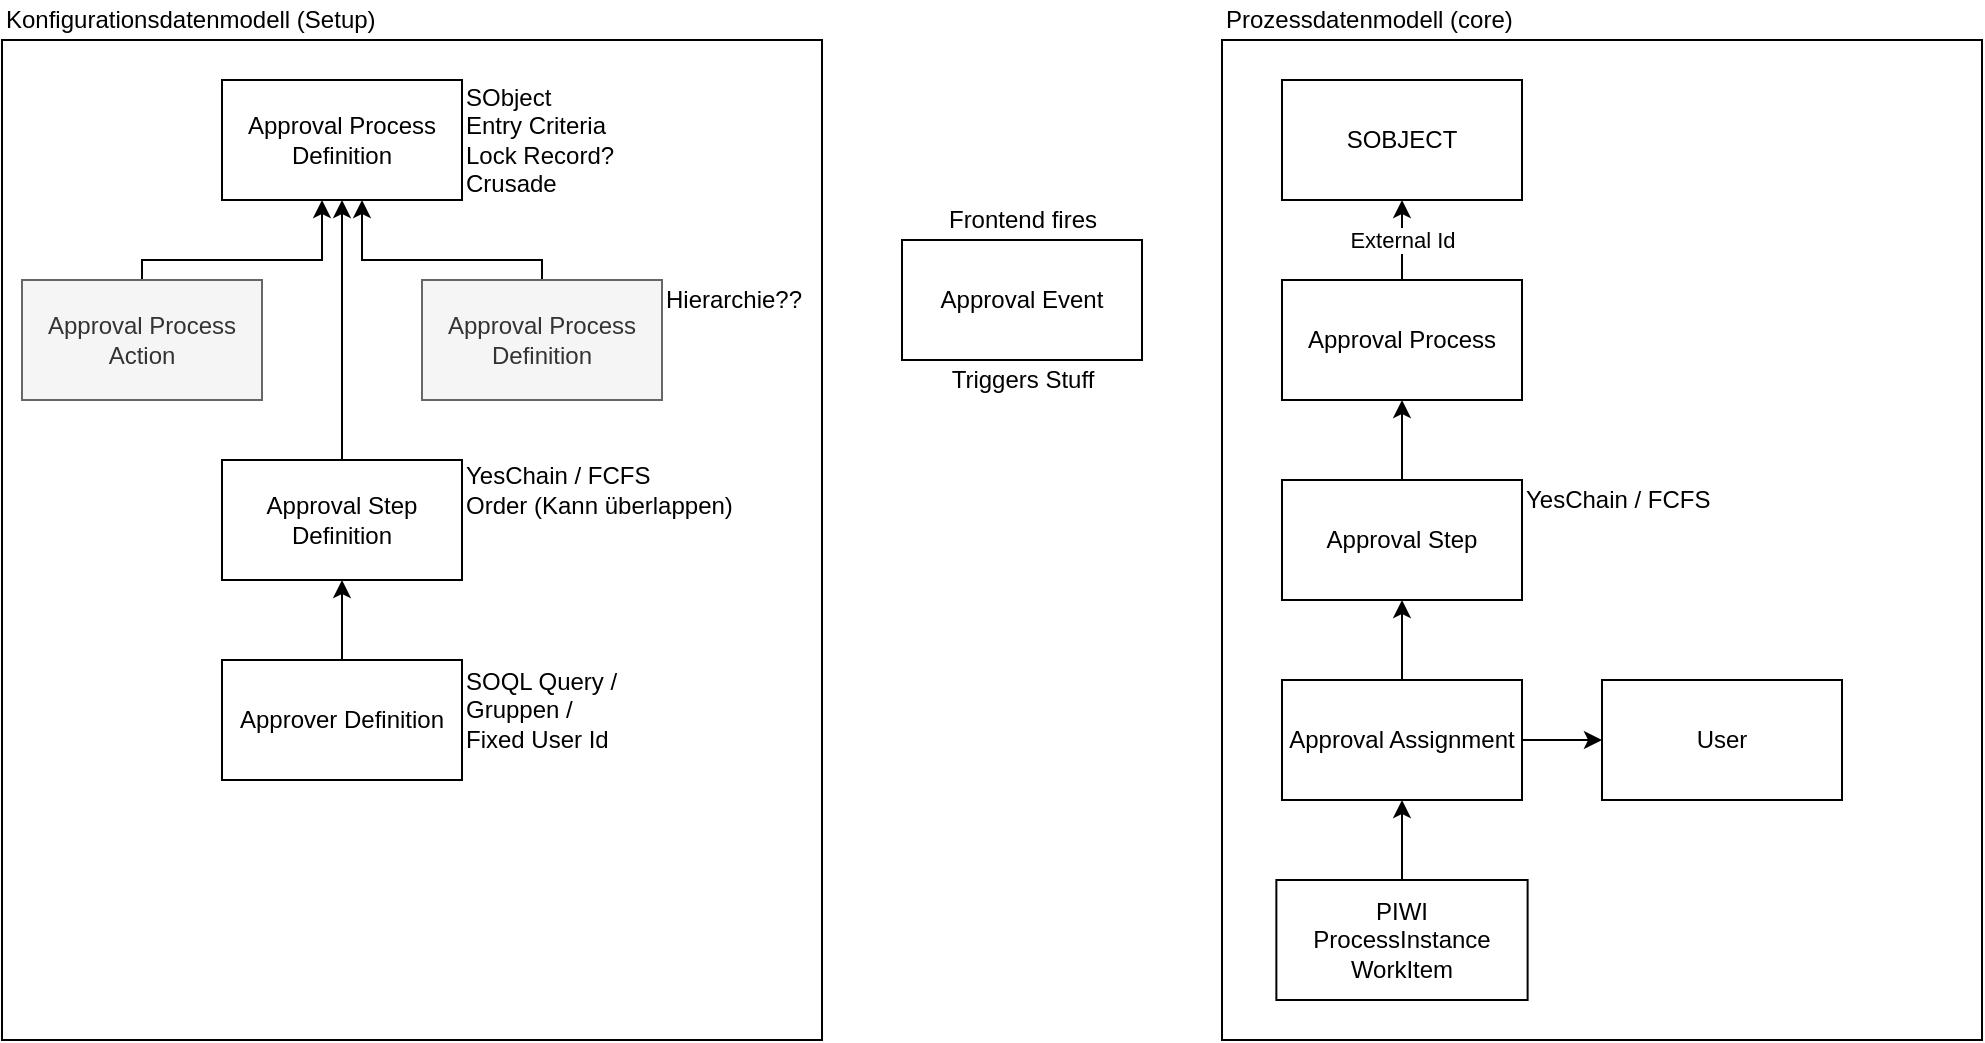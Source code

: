 <mxfile version="19.0.3" type="device"><diagram id="2nhBz_LfErKJDgaFZ59O" name="Seite-1"><mxGraphModel dx="1485" dy="661" grid="1" gridSize="10" guides="1" tooltips="1" connect="1" arrows="1" fold="1" page="1" pageScale="1" pageWidth="827" pageHeight="1169" math="0" shadow="0"><root><mxCell id="0"/><mxCell id="1" parent="0"/><mxCell id="zDmpGKdKntxyvoAjg-5P-36" value="" style="rounded=0;whiteSpace=wrap;html=1;fillColor=none;" vertex="1" parent="1"><mxGeometry x="-360" y="80" width="410" height="500" as="geometry"/></mxCell><mxCell id="zDmpGKdKntxyvoAjg-5P-19" value="" style="rounded=0;whiteSpace=wrap;html=1;fillColor=none;" vertex="1" parent="1"><mxGeometry x="250" y="80" width="380" height="500" as="geometry"/></mxCell><mxCell id="zDmpGKdKntxyvoAjg-5P-3" value="SOBJECT" style="rounded=0;whiteSpace=wrap;html=1;" vertex="1" parent="1"><mxGeometry x="280" y="100" width="120" height="60" as="geometry"/></mxCell><mxCell id="zDmpGKdKntxyvoAjg-5P-5" value="External Id" style="edgeStyle=orthogonalEdgeStyle;rounded=0;orthogonalLoop=1;jettySize=auto;html=1;entryX=0.5;entryY=1;entryDx=0;entryDy=0;" edge="1" parent="1" source="zDmpGKdKntxyvoAjg-5P-4" target="zDmpGKdKntxyvoAjg-5P-3"><mxGeometry relative="1" as="geometry"/></mxCell><mxCell id="zDmpGKdKntxyvoAjg-5P-4" value="Approval Process" style="rounded=0;whiteSpace=wrap;html=1;" vertex="1" parent="1"><mxGeometry x="280" y="200" width="120" height="60" as="geometry"/></mxCell><mxCell id="zDmpGKdKntxyvoAjg-5P-8" style="edgeStyle=orthogonalEdgeStyle;rounded=0;orthogonalLoop=1;jettySize=auto;html=1;entryX=0.5;entryY=1;entryDx=0;entryDy=0;" edge="1" parent="1" source="zDmpGKdKntxyvoAjg-5P-6" target="zDmpGKdKntxyvoAjg-5P-4"><mxGeometry relative="1" as="geometry"/></mxCell><mxCell id="zDmpGKdKntxyvoAjg-5P-6" value="Approval Step" style="rounded=0;whiteSpace=wrap;html=1;" vertex="1" parent="1"><mxGeometry x="280" y="300" width="120" height="60" as="geometry"/></mxCell><mxCell id="zDmpGKdKntxyvoAjg-5P-10" style="edgeStyle=orthogonalEdgeStyle;rounded=0;orthogonalLoop=1;jettySize=auto;html=1;entryX=0.5;entryY=1;entryDx=0;entryDy=0;" edge="1" parent="1" source="zDmpGKdKntxyvoAjg-5P-9" target="zDmpGKdKntxyvoAjg-5P-6"><mxGeometry relative="1" as="geometry"/></mxCell><mxCell id="zDmpGKdKntxyvoAjg-5P-12" value="" style="edgeStyle=orthogonalEdgeStyle;rounded=0;orthogonalLoop=1;jettySize=auto;html=1;" edge="1" parent="1" source="zDmpGKdKntxyvoAjg-5P-9" target="zDmpGKdKntxyvoAjg-5P-11"><mxGeometry relative="1" as="geometry"/></mxCell><mxCell id="zDmpGKdKntxyvoAjg-5P-9" value="Approval Assignment" style="rounded=0;whiteSpace=wrap;html=1;" vertex="1" parent="1"><mxGeometry x="280" y="400" width="120" height="60" as="geometry"/></mxCell><mxCell id="zDmpGKdKntxyvoAjg-5P-11" value="User" style="rounded=0;whiteSpace=wrap;html=1;" vertex="1" parent="1"><mxGeometry x="440" y="400" width="120" height="60" as="geometry"/></mxCell><mxCell id="zDmpGKdKntxyvoAjg-5P-13" value="YesChain / FCFS" style="text;html=1;align=left;verticalAlign=middle;resizable=0;points=[];autosize=1;strokeColor=none;fillColor=none;" vertex="1" parent="1"><mxGeometry x="400" y="300" width="110" height="20" as="geometry"/></mxCell><mxCell id="zDmpGKdKntxyvoAjg-5P-17" style="edgeStyle=orthogonalEdgeStyle;rounded=0;orthogonalLoop=1;jettySize=auto;html=1;entryX=0.5;entryY=1;entryDx=0;entryDy=0;" edge="1" parent="1" source="zDmpGKdKntxyvoAjg-5P-16" target="zDmpGKdKntxyvoAjg-5P-9"><mxGeometry relative="1" as="geometry"/></mxCell><mxCell id="zDmpGKdKntxyvoAjg-5P-16" value="PIWI&lt;br&gt;ProcessInstance&lt;br&gt;WorkItem" style="rounded=0;whiteSpace=wrap;html=1;" vertex="1" parent="1"><mxGeometry x="277.18" y="500" width="125.63" height="60" as="geometry"/></mxCell><mxCell id="zDmpGKdKntxyvoAjg-5P-18" value="Approval Process Definition" style="rounded=0;whiteSpace=wrap;html=1;" vertex="1" parent="1"><mxGeometry x="-250" y="100" width="120" height="60" as="geometry"/></mxCell><mxCell id="zDmpGKdKntxyvoAjg-5P-20" value="Prozessdatenmodell (core)" style="text;html=1;align=left;verticalAlign=middle;resizable=0;points=[];autosize=1;strokeColor=none;fillColor=none;" vertex="1" parent="1"><mxGeometry x="250" y="60" width="160" height="20" as="geometry"/></mxCell><mxCell id="zDmpGKdKntxyvoAjg-5P-22" style="edgeStyle=orthogonalEdgeStyle;rounded=0;orthogonalLoop=1;jettySize=auto;html=1;" edge="1" parent="1" source="zDmpGKdKntxyvoAjg-5P-21"><mxGeometry relative="1" as="geometry"><mxPoint x="-180" y="160" as="targetPoint"/><Array as="points"><mxPoint x="-180" y="190"/><mxPoint x="-180" y="160"/></Array></mxGeometry></mxCell><mxCell id="zDmpGKdKntxyvoAjg-5P-21" value="Approval Process Definition" style="rounded=0;whiteSpace=wrap;html=1;fillColor=#f5f5f5;fontColor=#333333;strokeColor=#666666;" vertex="1" parent="1"><mxGeometry x="-150" y="200" width="120" height="60" as="geometry"/></mxCell><mxCell id="zDmpGKdKntxyvoAjg-5P-23" value="Hierarchie??" style="text;html=1;align=left;verticalAlign=middle;resizable=0;points=[];autosize=1;strokeColor=none;fillColor=none;" vertex="1" parent="1"><mxGeometry x="-30" y="200" width="80" height="20" as="geometry"/></mxCell><mxCell id="zDmpGKdKntxyvoAjg-5P-26" style="edgeStyle=orthogonalEdgeStyle;rounded=0;orthogonalLoop=1;jettySize=auto;html=1;" edge="1" parent="1" source="zDmpGKdKntxyvoAjg-5P-24" target="zDmpGKdKntxyvoAjg-5P-18"><mxGeometry relative="1" as="geometry"/></mxCell><mxCell id="zDmpGKdKntxyvoAjg-5P-24" value="Approval Step Definition" style="rounded=0;whiteSpace=wrap;html=1;" vertex="1" parent="1"><mxGeometry x="-250" y="290" width="120" height="60" as="geometry"/></mxCell><mxCell id="zDmpGKdKntxyvoAjg-5P-25" value="SObject&lt;br&gt;Entry Criteria&lt;br&gt;Lock Record?&lt;br&gt;Crusade" style="text;html=1;align=left;verticalAlign=middle;resizable=0;points=[];autosize=1;strokeColor=none;fillColor=none;" vertex="1" parent="1"><mxGeometry x="-130" y="100" width="90" height="60" as="geometry"/></mxCell><mxCell id="zDmpGKdKntxyvoAjg-5P-27" value="YesChain / FCFS&lt;br&gt;Order (Kann überlappen)" style="text;html=1;align=left;verticalAlign=middle;resizable=0;points=[];autosize=1;strokeColor=none;fillColor=none;" vertex="1" parent="1"><mxGeometry x="-130" y="290" width="150" height="30" as="geometry"/></mxCell><mxCell id="zDmpGKdKntxyvoAjg-5P-29" style="edgeStyle=orthogonalEdgeStyle;rounded=0;orthogonalLoop=1;jettySize=auto;html=1;" edge="1" parent="1" source="zDmpGKdKntxyvoAjg-5P-28"><mxGeometry relative="1" as="geometry"><mxPoint x="-200" y="160" as="targetPoint"/><Array as="points"><mxPoint x="-200" y="190"/><mxPoint x="-200" y="160"/></Array></mxGeometry></mxCell><mxCell id="zDmpGKdKntxyvoAjg-5P-28" value="Approval Process Action" style="rounded=0;whiteSpace=wrap;html=1;fillColor=#f5f5f5;fontColor=#333333;strokeColor=#666666;" vertex="1" parent="1"><mxGeometry x="-350" y="200" width="120" height="60" as="geometry"/></mxCell><mxCell id="zDmpGKdKntxyvoAjg-5P-32" style="edgeStyle=orthogonalEdgeStyle;rounded=0;orthogonalLoop=1;jettySize=auto;html=1;entryX=0.5;entryY=1;entryDx=0;entryDy=0;" edge="1" parent="1" source="zDmpGKdKntxyvoAjg-5P-31" target="zDmpGKdKntxyvoAjg-5P-24"><mxGeometry relative="1" as="geometry"/></mxCell><mxCell id="zDmpGKdKntxyvoAjg-5P-31" value="Approver Definition" style="rounded=0;whiteSpace=wrap;html=1;" vertex="1" parent="1"><mxGeometry x="-250" y="390" width="120" height="60" as="geometry"/></mxCell><mxCell id="zDmpGKdKntxyvoAjg-5P-33" value="SOQL Query /&lt;br&gt;Gruppen /&amp;nbsp;&lt;br&gt;Fixed User Id" style="text;html=1;align=left;verticalAlign=middle;resizable=0;points=[];autosize=1;strokeColor=none;fillColor=none;" vertex="1" parent="1"><mxGeometry x="-130" y="390" width="90" height="50" as="geometry"/></mxCell><mxCell id="zDmpGKdKntxyvoAjg-5P-34" value="Approval Event" style="rounded=0;whiteSpace=wrap;html=1;" vertex="1" parent="1"><mxGeometry x="90" y="180" width="120" height="60" as="geometry"/></mxCell><mxCell id="zDmpGKdKntxyvoAjg-5P-37" value="Konfigurationsdatenmodell (Setup)" style="text;html=1;align=left;verticalAlign=middle;resizable=0;points=[];autosize=1;strokeColor=none;fillColor=none;" vertex="1" parent="1"><mxGeometry x="-360" y="60" width="200" height="20" as="geometry"/></mxCell><mxCell id="zDmpGKdKntxyvoAjg-5P-38" value="Triggers Stuff" style="text;html=1;align=center;verticalAlign=middle;resizable=0;points=[];autosize=1;strokeColor=none;fillColor=none;" vertex="1" parent="1"><mxGeometry x="105" y="240" width="90" height="20" as="geometry"/></mxCell><mxCell id="zDmpGKdKntxyvoAjg-5P-39" value="Frontend fires" style="text;html=1;align=center;verticalAlign=middle;resizable=0;points=[];autosize=1;strokeColor=none;fillColor=none;" vertex="1" parent="1"><mxGeometry x="105" y="160" width="90" height="20" as="geometry"/></mxCell></root></mxGraphModel></diagram></mxfile>